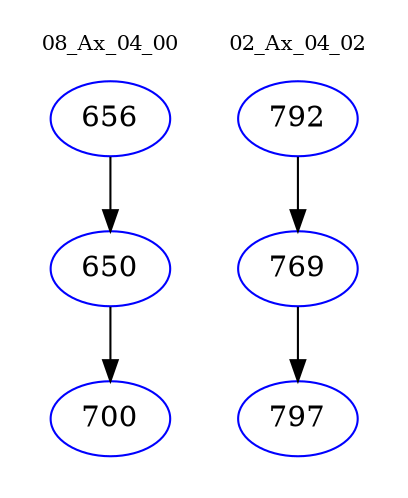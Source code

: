 digraph{
subgraph cluster_0 {
color = white
label = "08_Ax_04_00";
fontsize=10;
T0_656 [label="656", color="blue"]
T0_656 -> T0_650 [color="black"]
T0_650 [label="650", color="blue"]
T0_650 -> T0_700 [color="black"]
T0_700 [label="700", color="blue"]
}
subgraph cluster_1 {
color = white
label = "02_Ax_04_02";
fontsize=10;
T1_792 [label="792", color="blue"]
T1_792 -> T1_769 [color="black"]
T1_769 [label="769", color="blue"]
T1_769 -> T1_797 [color="black"]
T1_797 [label="797", color="blue"]
}
}
